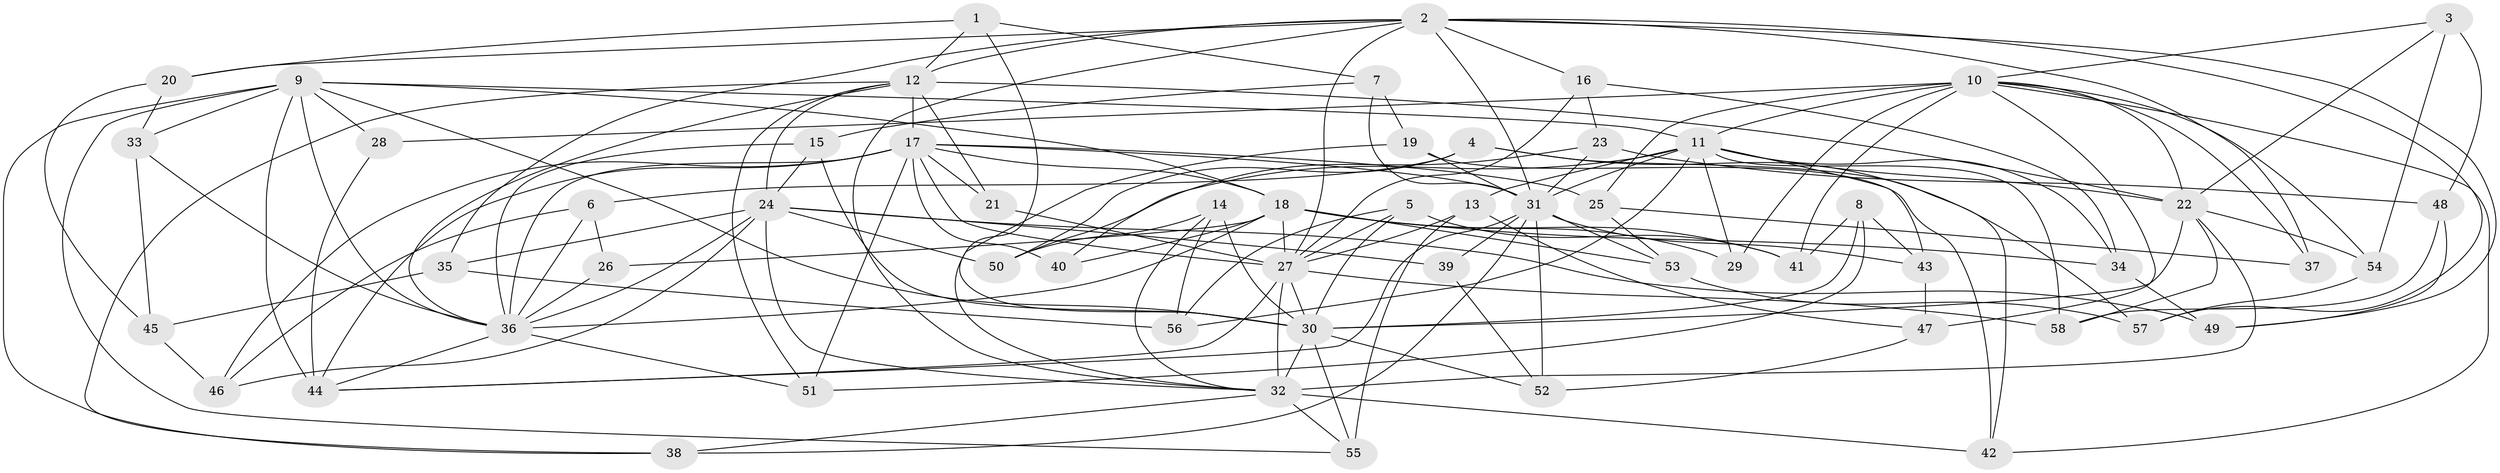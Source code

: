 // original degree distribution, {4: 1.0}
// Generated by graph-tools (version 1.1) at 2025/53/03/04/25 22:53:46]
// undirected, 58 vertices, 157 edges
graph export_dot {
  node [color=gray90,style=filled];
  1;
  2;
  3;
  4;
  5;
  6;
  7;
  8;
  9;
  10;
  11;
  12;
  13;
  14;
  15;
  16;
  17;
  18;
  19;
  20;
  21;
  22;
  23;
  24;
  25;
  26;
  27;
  28;
  29;
  30;
  31;
  32;
  33;
  34;
  35;
  36;
  37;
  38;
  39;
  40;
  41;
  42;
  43;
  44;
  45;
  46;
  47;
  48;
  49;
  50;
  51;
  52;
  53;
  54;
  55;
  56;
  57;
  58;
  1 -- 7 [weight=1.0];
  1 -- 12 [weight=1.0];
  1 -- 20 [weight=1.0];
  1 -- 30 [weight=1.0];
  2 -- 12 [weight=1.0];
  2 -- 16 [weight=1.0];
  2 -- 20 [weight=1.0];
  2 -- 27 [weight=2.0];
  2 -- 31 [weight=1.0];
  2 -- 32 [weight=1.0];
  2 -- 35 [weight=1.0];
  2 -- 37 [weight=2.0];
  2 -- 49 [weight=1.0];
  2 -- 57 [weight=1.0];
  3 -- 10 [weight=1.0];
  3 -- 22 [weight=1.0];
  3 -- 48 [weight=1.0];
  3 -- 54 [weight=1.0];
  4 -- 6 [weight=1.0];
  4 -- 42 [weight=1.0];
  4 -- 50 [weight=1.0];
  4 -- 57 [weight=1.0];
  5 -- 27 [weight=1.0];
  5 -- 30 [weight=1.0];
  5 -- 41 [weight=1.0];
  5 -- 56 [weight=1.0];
  6 -- 26 [weight=1.0];
  6 -- 36 [weight=1.0];
  6 -- 46 [weight=1.0];
  7 -- 15 [weight=1.0];
  7 -- 19 [weight=1.0];
  7 -- 31 [weight=1.0];
  8 -- 30 [weight=1.0];
  8 -- 41 [weight=1.0];
  8 -- 43 [weight=1.0];
  8 -- 51 [weight=1.0];
  9 -- 11 [weight=1.0];
  9 -- 18 [weight=1.0];
  9 -- 28 [weight=1.0];
  9 -- 30 [weight=1.0];
  9 -- 33 [weight=1.0];
  9 -- 36 [weight=2.0];
  9 -- 38 [weight=1.0];
  9 -- 44 [weight=3.0];
  9 -- 55 [weight=1.0];
  10 -- 11 [weight=1.0];
  10 -- 22 [weight=1.0];
  10 -- 25 [weight=1.0];
  10 -- 28 [weight=2.0];
  10 -- 29 [weight=1.0];
  10 -- 37 [weight=1.0];
  10 -- 41 [weight=1.0];
  10 -- 42 [weight=1.0];
  10 -- 47 [weight=1.0];
  10 -- 54 [weight=1.0];
  11 -- 13 [weight=1.0];
  11 -- 22 [weight=1.0];
  11 -- 29 [weight=2.0];
  11 -- 31 [weight=1.0];
  11 -- 34 [weight=1.0];
  11 -- 43 [weight=1.0];
  11 -- 50 [weight=1.0];
  11 -- 56 [weight=1.0];
  11 -- 58 [weight=1.0];
  12 -- 17 [weight=2.0];
  12 -- 21 [weight=2.0];
  12 -- 22 [weight=2.0];
  12 -- 24 [weight=1.0];
  12 -- 36 [weight=1.0];
  12 -- 38 [weight=1.0];
  12 -- 51 [weight=1.0];
  13 -- 27 [weight=1.0];
  13 -- 47 [weight=1.0];
  13 -- 55 [weight=1.0];
  14 -- 30 [weight=1.0];
  14 -- 32 [weight=1.0];
  14 -- 50 [weight=1.0];
  14 -- 56 [weight=1.0];
  15 -- 24 [weight=1.0];
  15 -- 30 [weight=1.0];
  15 -- 36 [weight=1.0];
  16 -- 23 [weight=1.0];
  16 -- 27 [weight=1.0];
  16 -- 34 [weight=1.0];
  17 -- 18 [weight=1.0];
  17 -- 21 [weight=1.0];
  17 -- 25 [weight=1.0];
  17 -- 27 [weight=1.0];
  17 -- 31 [weight=1.0];
  17 -- 36 [weight=1.0];
  17 -- 40 [weight=1.0];
  17 -- 44 [weight=1.0];
  17 -- 46 [weight=1.0];
  17 -- 51 [weight=1.0];
  18 -- 26 [weight=2.0];
  18 -- 27 [weight=1.0];
  18 -- 29 [weight=1.0];
  18 -- 34 [weight=1.0];
  18 -- 36 [weight=1.0];
  18 -- 40 [weight=2.0];
  18 -- 41 [weight=1.0];
  18 -- 53 [weight=1.0];
  19 -- 31 [weight=1.0];
  19 -- 32 [weight=1.0];
  19 -- 42 [weight=1.0];
  20 -- 33 [weight=1.0];
  20 -- 45 [weight=1.0];
  21 -- 27 [weight=1.0];
  22 -- 30 [weight=1.0];
  22 -- 32 [weight=2.0];
  22 -- 54 [weight=1.0];
  22 -- 58 [weight=1.0];
  23 -- 31 [weight=1.0];
  23 -- 40 [weight=1.0];
  23 -- 48 [weight=1.0];
  24 -- 32 [weight=1.0];
  24 -- 35 [weight=1.0];
  24 -- 36 [weight=1.0];
  24 -- 39 [weight=2.0];
  24 -- 46 [weight=1.0];
  24 -- 49 [weight=1.0];
  24 -- 50 [weight=1.0];
  25 -- 37 [weight=1.0];
  25 -- 53 [weight=1.0];
  26 -- 36 [weight=1.0];
  27 -- 30 [weight=1.0];
  27 -- 32 [weight=1.0];
  27 -- 44 [weight=1.0];
  27 -- 58 [weight=1.0];
  28 -- 44 [weight=1.0];
  30 -- 32 [weight=2.0];
  30 -- 52 [weight=1.0];
  30 -- 55 [weight=1.0];
  31 -- 38 [weight=1.0];
  31 -- 39 [weight=1.0];
  31 -- 43 [weight=1.0];
  31 -- 44 [weight=1.0];
  31 -- 52 [weight=1.0];
  31 -- 53 [weight=1.0];
  32 -- 38 [weight=1.0];
  32 -- 42 [weight=1.0];
  32 -- 55 [weight=1.0];
  33 -- 36 [weight=1.0];
  33 -- 45 [weight=1.0];
  34 -- 49 [weight=1.0];
  35 -- 45 [weight=1.0];
  35 -- 56 [weight=1.0];
  36 -- 44 [weight=1.0];
  36 -- 51 [weight=1.0];
  39 -- 52 [weight=1.0];
  43 -- 47 [weight=1.0];
  45 -- 46 [weight=1.0];
  47 -- 52 [weight=1.0];
  48 -- 49 [weight=1.0];
  48 -- 58 [weight=1.0];
  53 -- 57 [weight=1.0];
  54 -- 57 [weight=1.0];
}
